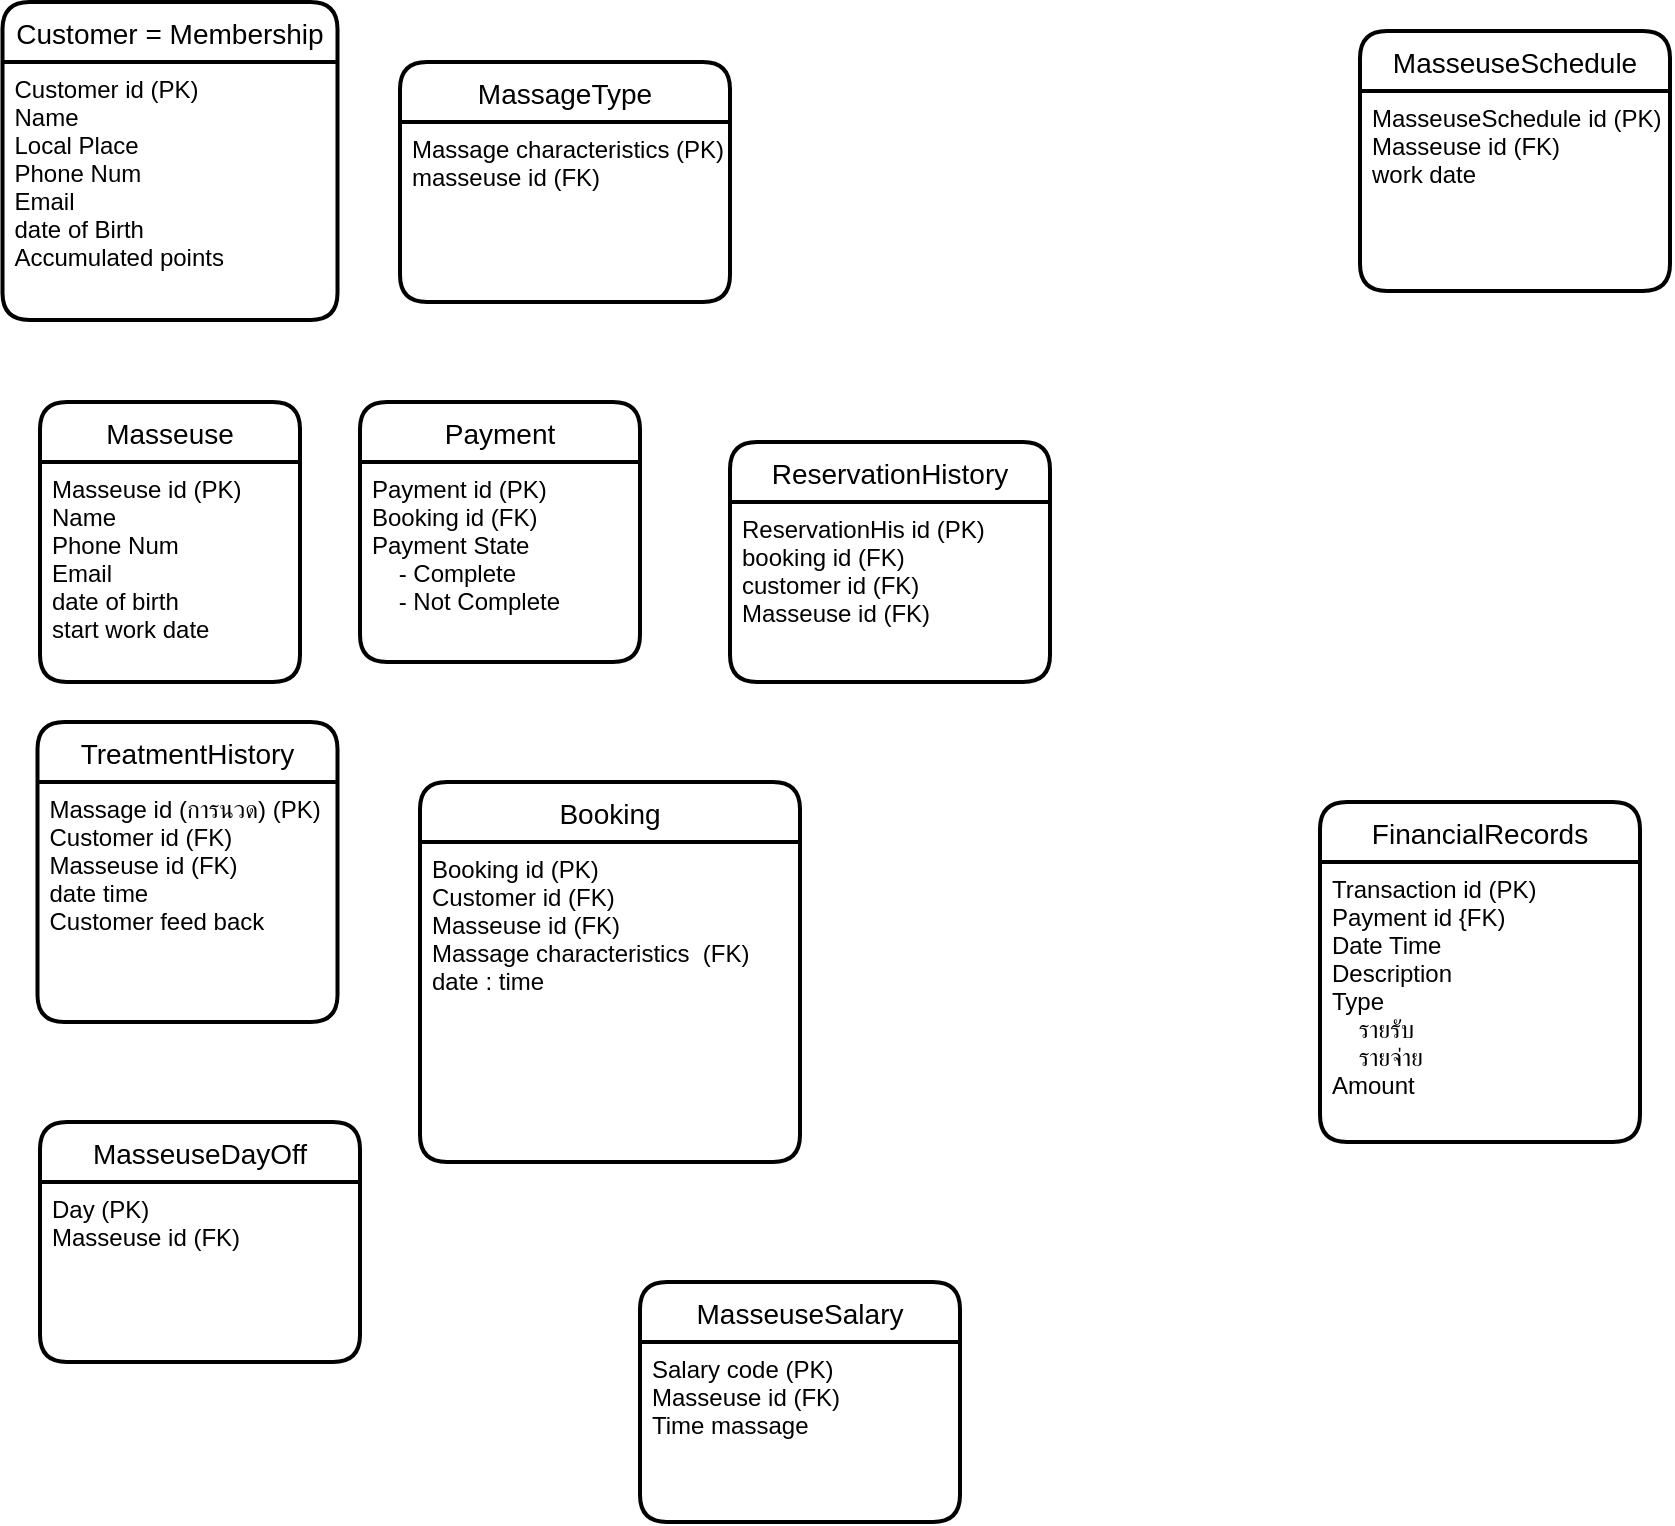 <mxfile>
    <diagram id="zVp6YTqX65r3d5XvhXNz" name="Page-1">
        <mxGraphModel dx="1392" dy="779" grid="1" gridSize="10" guides="1" tooltips="1" connect="1" arrows="1" fold="1" page="1" pageScale="1" pageWidth="850" pageHeight="1100" math="0" shadow="0">
            <root>
                <mxCell id="0"/>
                <mxCell id="1" parent="0"/>
                <mxCell id="5" value="Masseuse" style="swimlane;childLayout=stackLayout;horizontal=1;startSize=30;horizontalStack=0;rounded=1;fontSize=14;fontStyle=0;strokeWidth=2;resizeParent=0;resizeLast=1;shadow=0;dashed=0;align=center;" parent="1" vertex="1">
                    <mxGeometry x="20" y="250" width="130" height="140" as="geometry"/>
                </mxCell>
                <mxCell id="6" value="Masseuse id (PK)&#10;Name&#10;Phone Num&#10;Email&#10;date of birth&#10;start work date&#10;" style="align=left;strokeColor=none;fillColor=none;spacingLeft=4;fontSize=12;verticalAlign=top;resizable=0;rotatable=0;part=1;" parent="5" vertex="1">
                    <mxGeometry y="30" width="130" height="110" as="geometry"/>
                </mxCell>
                <mxCell id="7" value="TreatmentHistory" style="swimlane;childLayout=stackLayout;horizontal=1;startSize=30;horizontalStack=0;rounded=1;fontSize=14;fontStyle=0;strokeWidth=2;resizeParent=0;resizeLast=1;shadow=0;dashed=0;align=center;" parent="1" vertex="1">
                    <mxGeometry x="18.75" y="410" width="150" height="150" as="geometry"/>
                </mxCell>
                <mxCell id="8" value="Massage id (การนวด) (PK)&#10;Customer id (FK)&#10;Masseuse id (FK)&#10;date time&#10;Customer feed back" style="align=left;strokeColor=none;fillColor=none;spacingLeft=4;fontSize=12;verticalAlign=top;resizable=0;rotatable=0;part=1;" parent="7" vertex="1">
                    <mxGeometry y="30" width="150" height="120" as="geometry"/>
                </mxCell>
                <mxCell id="10" value="MasseuseSchedule" style="swimlane;childLayout=stackLayout;horizontal=1;startSize=30;horizontalStack=0;rounded=1;fontSize=14;fontStyle=0;strokeWidth=2;resizeParent=0;resizeLast=1;shadow=0;dashed=0;align=center;" parent="1" vertex="1">
                    <mxGeometry x="680" y="64.5" width="155" height="130" as="geometry"/>
                </mxCell>
                <mxCell id="11" value="MasseuseSchedule id (PK)&#10;Masseuse id (FK)&#10;work date&#10;" style="align=left;strokeColor=none;fillColor=none;spacingLeft=4;fontSize=12;verticalAlign=top;resizable=0;rotatable=0;part=1;" parent="10" vertex="1">
                    <mxGeometry y="30" width="155" height="100" as="geometry"/>
                </mxCell>
                <mxCell id="12" value="MassageType" style="swimlane;childLayout=stackLayout;horizontal=1;startSize=30;horizontalStack=0;rounded=1;fontSize=14;fontStyle=0;strokeWidth=2;resizeParent=0;resizeLast=1;shadow=0;dashed=0;align=center;" parent="1" vertex="1">
                    <mxGeometry x="200" y="80" width="165" height="120" as="geometry"/>
                </mxCell>
                <mxCell id="13" value="Massage characteristics (PK)&#10;masseuse id (FK)" style="align=left;strokeColor=none;fillColor=none;spacingLeft=4;fontSize=12;verticalAlign=top;resizable=0;rotatable=0;part=1;" parent="12" vertex="1">
                    <mxGeometry y="30" width="165" height="90" as="geometry"/>
                </mxCell>
                <mxCell id="18" value="Booking" style="swimlane;childLayout=stackLayout;horizontal=1;startSize=30;horizontalStack=0;rounded=1;fontSize=14;fontStyle=0;strokeWidth=2;resizeParent=0;resizeLast=1;shadow=0;dashed=0;align=center;" parent="1" vertex="1">
                    <mxGeometry x="210" y="440" width="190" height="190" as="geometry"/>
                </mxCell>
                <mxCell id="19" value="Booking id (PK)&#10;Customer id (FK)&#10;Masseuse id (FK)&#10;Massage characteristics  (FK)&#10;date : time&#10;" style="align=left;strokeColor=none;fillColor=none;spacingLeft=4;fontSize=12;verticalAlign=top;resizable=0;rotatable=0;part=1;" parent="18" vertex="1">
                    <mxGeometry y="30" width="190" height="160" as="geometry"/>
                </mxCell>
                <mxCell id="21" value="Payment" style="swimlane;childLayout=stackLayout;horizontal=1;startSize=30;horizontalStack=0;rounded=1;fontSize=14;fontStyle=0;strokeWidth=2;resizeParent=0;resizeLast=1;shadow=0;dashed=0;align=center;" parent="1" vertex="1">
                    <mxGeometry x="180" y="250" width="140" height="130" as="geometry"/>
                </mxCell>
                <mxCell id="22" value="Payment id (PK)&#10;Booking id (FK)&#10;Payment State&#10;    - Complete&#10;    - Not Complete&#10;" style="align=left;strokeColor=none;fillColor=none;spacingLeft=4;fontSize=12;verticalAlign=top;resizable=0;rotatable=0;part=1;" parent="21" vertex="1">
                    <mxGeometry y="30" width="140" height="100" as="geometry"/>
                </mxCell>
                <mxCell id="24" value="Customer = Membership" style="swimlane;childLayout=stackLayout;horizontal=1;startSize=30;horizontalStack=0;rounded=1;fontSize=14;fontStyle=0;strokeWidth=2;resizeParent=0;resizeLast=1;shadow=0;dashed=0;align=center;" parent="1" vertex="1">
                    <mxGeometry x="1.25" y="50" width="167.5" height="159" as="geometry"/>
                </mxCell>
                <mxCell id="25" value="Customer id (PK)&#10;Name&#10;Local Place&#10;Phone Num&#10;Email&#10;date of Birth&#10;Accumulated points" style="align=left;strokeColor=none;fillColor=none;spacingLeft=4;fontSize=12;verticalAlign=top;resizable=0;rotatable=0;part=1;" parent="24" vertex="1">
                    <mxGeometry y="30" width="167.5" height="129" as="geometry"/>
                </mxCell>
                <mxCell id="28" value="MasseuseDayOff" style="swimlane;childLayout=stackLayout;horizontal=1;startSize=30;horizontalStack=0;rounded=1;fontSize=14;fontStyle=0;strokeWidth=2;resizeParent=0;resizeLast=1;shadow=0;dashed=0;align=center;" parent="1" vertex="1">
                    <mxGeometry x="20" y="610" width="160" height="120" as="geometry"/>
                </mxCell>
                <mxCell id="29" value="Day (PK)&#10;Masseuse id (FK)" style="align=left;strokeColor=none;fillColor=none;spacingLeft=4;fontSize=12;verticalAlign=top;resizable=0;rotatable=0;part=1;" parent="28" vertex="1">
                    <mxGeometry y="30" width="160" height="90" as="geometry"/>
                </mxCell>
                <mxCell id="30" value="ReservationHistory" style="swimlane;childLayout=stackLayout;horizontal=1;startSize=30;horizontalStack=0;rounded=1;fontSize=14;fontStyle=0;strokeWidth=2;resizeParent=0;resizeLast=1;shadow=0;dashed=0;align=center;" parent="1" vertex="1">
                    <mxGeometry x="365" y="270" width="160" height="120" as="geometry"/>
                </mxCell>
                <mxCell id="31" value="ReservationHis id (PK)&#10;booking id (FK)&#10;customer id (FK)&#10;Masseuse id (FK)&#10;" style="align=left;strokeColor=none;fillColor=none;spacingLeft=4;fontSize=12;verticalAlign=top;resizable=0;rotatable=0;part=1;" parent="30" vertex="1">
                    <mxGeometry y="30" width="160" height="90" as="geometry"/>
                </mxCell>
                <mxCell id="32" value="MasseuseSalary" style="swimlane;childLayout=stackLayout;horizontal=1;startSize=30;horizontalStack=0;rounded=1;fontSize=14;fontStyle=0;strokeWidth=2;resizeParent=0;resizeLast=1;shadow=0;dashed=0;align=center;" parent="1" vertex="1">
                    <mxGeometry x="320" y="690" width="160" height="120" as="geometry"/>
                </mxCell>
                <mxCell id="33" value="Salary code (PK)&#10;Masseuse id (FK)&#10;Time massage" style="align=left;strokeColor=none;fillColor=none;spacingLeft=4;fontSize=12;verticalAlign=top;resizable=0;rotatable=0;part=1;" parent="32" vertex="1">
                    <mxGeometry y="30" width="160" height="90" as="geometry"/>
                </mxCell>
                <mxCell id="34" value="FinancialRecords" style="swimlane;childLayout=stackLayout;horizontal=1;startSize=30;horizontalStack=0;rounded=1;fontSize=14;fontStyle=0;strokeWidth=2;resizeParent=0;resizeLast=1;shadow=0;dashed=0;align=center;" parent="1" vertex="1">
                    <mxGeometry x="660" y="450" width="160" height="170" as="geometry">
                        <mxRectangle x="245" y="590" width="150" height="30" as="alternateBounds"/>
                    </mxGeometry>
                </mxCell>
                <mxCell id="35" value="Transaction id (PK)&#10;Payment id {FK)&#10;Date Time&#10;Description&#10;Type&#10;    รายรับ&#10;    รายจ่าย&#10;Amount" style="align=left;strokeColor=none;fillColor=none;spacingLeft=4;fontSize=12;verticalAlign=top;resizable=0;rotatable=0;part=1;" parent="34" vertex="1">
                    <mxGeometry y="30" width="160" height="140" as="geometry"/>
                </mxCell>
            </root>
        </mxGraphModel>
    </diagram>
    <diagram id="c8qljcAvep3y1zxHwkuu" name="Page-2">
        <mxGraphModel dx="1392" dy="779" grid="1" gridSize="10" guides="1" tooltips="1" connect="1" arrows="1" fold="1" page="1" pageScale="1" pageWidth="850" pageHeight="1100" math="0" shadow="0">
            <root>
                <mxCell id="0"/>
                <mxCell id="1" parent="0"/>
                <mxCell id="N2MgwrFL87JFC-uEy_Qq-1" value="Customer " style="shape=table;startSize=30;container=1;collapsible=1;childLayout=tableLayout;fixedRows=1;rowLines=0;fontStyle=1;align=center;resizeLast=1;" parent="1" vertex="1">
                    <mxGeometry x="100" y="610" width="180" height="150" as="geometry">
                        <mxRectangle x="50" y="350" width="180" height="30" as="alternateBounds"/>
                    </mxGeometry>
                </mxCell>
                <mxCell id="N2MgwrFL87JFC-uEy_Qq-2" value="" style="shape=tableRow;horizontal=0;startSize=0;swimlaneHead=0;swimlaneBody=0;fillColor=none;collapsible=0;dropTarget=0;points=[[0,0.5],[1,0.5]];portConstraint=eastwest;top=0;left=0;right=0;bottom=1;" parent="N2MgwrFL87JFC-uEy_Qq-1" vertex="1">
                    <mxGeometry y="30" width="180" height="30" as="geometry"/>
                </mxCell>
                <mxCell id="N2MgwrFL87JFC-uEy_Qq-3" value="PK" style="shape=partialRectangle;connectable=0;fillColor=none;top=0;left=0;bottom=0;right=0;fontStyle=1;overflow=hidden;" parent="N2MgwrFL87JFC-uEy_Qq-2" vertex="1">
                    <mxGeometry width="30" height="30" as="geometry">
                        <mxRectangle width="30" height="30" as="alternateBounds"/>
                    </mxGeometry>
                </mxCell>
                <mxCell id="N2MgwrFL87JFC-uEy_Qq-4" value="Customer id" style="shape=partialRectangle;connectable=0;fillColor=none;top=0;left=0;bottom=0;right=0;align=left;spacingLeft=6;fontStyle=5;overflow=hidden;" parent="N2MgwrFL87JFC-uEy_Qq-2" vertex="1">
                    <mxGeometry x="30" width="150" height="30" as="geometry">
                        <mxRectangle width="150" height="30" as="alternateBounds"/>
                    </mxGeometry>
                </mxCell>
                <mxCell id="N2MgwrFL87JFC-uEy_Qq-5" value="" style="shape=tableRow;horizontal=0;startSize=0;swimlaneHead=0;swimlaneBody=0;fillColor=none;collapsible=0;dropTarget=0;points=[[0,0.5],[1,0.5]];portConstraint=eastwest;top=0;left=0;right=0;bottom=0;" parent="N2MgwrFL87JFC-uEy_Qq-1" vertex="1">
                    <mxGeometry y="60" width="180" height="90" as="geometry"/>
                </mxCell>
                <mxCell id="N2MgwrFL87JFC-uEy_Qq-6" value="" style="shape=partialRectangle;connectable=0;fillColor=none;top=0;left=0;bottom=0;right=0;editable=1;overflow=hidden;" parent="N2MgwrFL87JFC-uEy_Qq-5" vertex="1">
                    <mxGeometry width="30" height="90" as="geometry">
                        <mxRectangle width="30" height="90" as="alternateBounds"/>
                    </mxGeometry>
                </mxCell>
                <mxCell id="N2MgwrFL87JFC-uEy_Qq-7" value="Name&#10;Local Place&#10;Phone Num&#10;Email&#10;date of Birth&#10;" style="shape=partialRectangle;connectable=0;fillColor=none;top=0;left=0;bottom=0;right=0;align=left;spacingLeft=6;overflow=hidden;" parent="N2MgwrFL87JFC-uEy_Qq-5" vertex="1">
                    <mxGeometry x="30" width="150" height="90" as="geometry">
                        <mxRectangle width="150" height="90" as="alternateBounds"/>
                    </mxGeometry>
                </mxCell>
                <mxCell id="N2MgwrFL87JFC-uEy_Qq-14" value="" style="shape=tableRow;horizontal=0;startSize=0;swimlaneHead=0;swimlaneBody=0;fillColor=none;collapsible=0;dropTarget=0;points=[[0,0.5],[1,0.5]];portConstraint=eastwest;top=0;left=0;right=0;bottom=0;" parent="1" vertex="1">
                    <mxGeometry x="45" y="200" width="180" height="30" as="geometry"/>
                </mxCell>
                <mxCell id="N2MgwrFL87JFC-uEy_Qq-15" value="" style="shape=partialRectangle;connectable=0;fillColor=none;top=0;left=0;bottom=0;right=0;editable=1;overflow=hidden;" parent="N2MgwrFL87JFC-uEy_Qq-14" vertex="1">
                    <mxGeometry width="30" height="30" as="geometry">
                        <mxRectangle width="30" height="30" as="alternateBounds"/>
                    </mxGeometry>
                </mxCell>
                <mxCell id="N2MgwrFL87JFC-uEy_Qq-23" value="Masseuse" style="shape=table;startSize=30;container=1;collapsible=1;childLayout=tableLayout;fixedRows=1;rowLines=0;fontStyle=1;align=center;resizeLast=1;" parent="1" vertex="1">
                    <mxGeometry x="100" y="280" width="180" height="180.0" as="geometry"/>
                </mxCell>
                <mxCell id="N2MgwrFL87JFC-uEy_Qq-24" value="" style="shape=tableRow;horizontal=0;startSize=0;swimlaneHead=0;swimlaneBody=0;fillColor=none;collapsible=0;dropTarget=0;points=[[0,0.5],[1,0.5]];portConstraint=eastwest;top=0;left=0;right=0;bottom=1;" parent="N2MgwrFL87JFC-uEy_Qq-23" vertex="1">
                    <mxGeometry y="30" width="180" height="50" as="geometry"/>
                </mxCell>
                <mxCell id="N2MgwrFL87JFC-uEy_Qq-25" value="PK" style="shape=partialRectangle;connectable=0;fillColor=none;top=0;left=0;bottom=0;right=0;fontStyle=1;overflow=hidden;" parent="N2MgwrFL87JFC-uEy_Qq-24" vertex="1">
                    <mxGeometry width="30" height="50" as="geometry">
                        <mxRectangle width="30" height="50" as="alternateBounds"/>
                    </mxGeometry>
                </mxCell>
                <mxCell id="N2MgwrFL87JFC-uEy_Qq-26" value="Masseuse id" style="shape=partialRectangle;connectable=0;fillColor=none;top=0;left=0;bottom=0;right=0;align=left;spacingLeft=6;fontStyle=5;overflow=hidden;" parent="N2MgwrFL87JFC-uEy_Qq-24" vertex="1">
                    <mxGeometry x="30" width="150" height="50" as="geometry">
                        <mxRectangle width="150" height="50" as="alternateBounds"/>
                    </mxGeometry>
                </mxCell>
                <mxCell id="N2MgwrFL87JFC-uEy_Qq-27" value="" style="shape=tableRow;horizontal=0;startSize=0;swimlaneHead=0;swimlaneBody=0;fillColor=none;collapsible=0;dropTarget=0;points=[[0,0.5],[1,0.5]];portConstraint=eastwest;top=0;left=0;right=0;bottom=0;" parent="N2MgwrFL87JFC-uEy_Qq-23" vertex="1">
                    <mxGeometry y="80" width="180" height="100" as="geometry"/>
                </mxCell>
                <mxCell id="N2MgwrFL87JFC-uEy_Qq-28" value="" style="shape=partialRectangle;connectable=0;fillColor=none;top=0;left=0;bottom=0;right=0;editable=1;overflow=hidden;" parent="N2MgwrFL87JFC-uEy_Qq-27" vertex="1">
                    <mxGeometry width="30" height="100" as="geometry">
                        <mxRectangle width="30" height="100" as="alternateBounds"/>
                    </mxGeometry>
                </mxCell>
                <mxCell id="N2MgwrFL87JFC-uEy_Qq-29" value="Name&#10;Phone Num&#10;Email&#10;date of birth&#10;Masseuse photoes" style="shape=partialRectangle;connectable=0;fillColor=none;top=0;left=0;bottom=0;right=0;align=left;spacingLeft=6;overflow=hidden;" parent="N2MgwrFL87JFC-uEy_Qq-27" vertex="1">
                    <mxGeometry x="30" width="150" height="100" as="geometry">
                        <mxRectangle width="150" height="100" as="alternateBounds"/>
                    </mxGeometry>
                </mxCell>
                <mxCell id="YAWxTB4PAsP-azJHEswR-2" value="Payment" style="shape=table;startSize=30;container=1;collapsible=1;childLayout=tableLayout;fixedRows=1;rowLines=0;fontStyle=1;align=center;resizeLast=1;" parent="1" vertex="1">
                    <mxGeometry x="1060" y="360" width="180" height="140" as="geometry"/>
                </mxCell>
                <mxCell id="YAWxTB4PAsP-azJHEswR-3" value="" style="shape=tableRow;horizontal=0;startSize=0;swimlaneHead=0;swimlaneBody=0;fillColor=none;collapsible=0;dropTarget=0;points=[[0,0.5],[1,0.5]];portConstraint=eastwest;top=0;left=0;right=0;bottom=1;" parent="YAWxTB4PAsP-azJHEswR-2" vertex="1">
                    <mxGeometry y="30" width="180" height="30" as="geometry"/>
                </mxCell>
                <mxCell id="YAWxTB4PAsP-azJHEswR-4" value="PK" style="shape=partialRectangle;connectable=0;fillColor=none;top=0;left=0;bottom=0;right=0;fontStyle=1;overflow=hidden;" parent="YAWxTB4PAsP-azJHEswR-3" vertex="1">
                    <mxGeometry width="30" height="30" as="geometry">
                        <mxRectangle width="30" height="30" as="alternateBounds"/>
                    </mxGeometry>
                </mxCell>
                <mxCell id="YAWxTB4PAsP-azJHEswR-5" value="Payment id " style="shape=partialRectangle;connectable=0;fillColor=none;top=0;left=0;bottom=0;right=0;align=left;spacingLeft=6;fontStyle=5;overflow=hidden;" parent="YAWxTB4PAsP-azJHEswR-3" vertex="1">
                    <mxGeometry x="30" width="150" height="30" as="geometry">
                        <mxRectangle width="150" height="30" as="alternateBounds"/>
                    </mxGeometry>
                </mxCell>
                <mxCell id="YAWxTB4PAsP-azJHEswR-6" value="" style="shape=tableRow;horizontal=0;startSize=0;swimlaneHead=0;swimlaneBody=0;fillColor=none;collapsible=0;dropTarget=0;points=[[0,0.5],[1,0.5]];portConstraint=eastwest;top=0;left=0;right=0;bottom=0;" parent="YAWxTB4PAsP-azJHEswR-2" vertex="1">
                    <mxGeometry y="60" width="180" height="30" as="geometry"/>
                </mxCell>
                <mxCell id="YAWxTB4PAsP-azJHEswR-7" value="FK" style="shape=partialRectangle;connectable=0;fillColor=none;top=0;left=0;bottom=0;right=0;editable=1;overflow=hidden;" parent="YAWxTB4PAsP-azJHEswR-6" vertex="1">
                    <mxGeometry width="30" height="30" as="geometry">
                        <mxRectangle width="30" height="30" as="alternateBounds"/>
                    </mxGeometry>
                </mxCell>
                <mxCell id="YAWxTB4PAsP-azJHEswR-8" value="Booking id" style="shape=partialRectangle;connectable=0;fillColor=none;top=0;left=0;bottom=0;right=0;align=left;spacingLeft=6;overflow=hidden;" parent="YAWxTB4PAsP-azJHEswR-6" vertex="1">
                    <mxGeometry x="30" width="150" height="30" as="geometry">
                        <mxRectangle width="150" height="30" as="alternateBounds"/>
                    </mxGeometry>
                </mxCell>
                <mxCell id="YAWxTB4PAsP-azJHEswR-9" value="" style="shape=tableRow;horizontal=0;startSize=0;swimlaneHead=0;swimlaneBody=0;fillColor=none;collapsible=0;dropTarget=0;points=[[0,0.5],[1,0.5]];portConstraint=eastwest;top=0;left=0;right=0;bottom=0;" parent="YAWxTB4PAsP-azJHEswR-2" vertex="1">
                    <mxGeometry y="90" width="180" height="50" as="geometry"/>
                </mxCell>
                <mxCell id="YAWxTB4PAsP-azJHEswR-10" value="" style="shape=partialRectangle;connectable=0;fillColor=none;top=0;left=0;bottom=0;right=0;editable=1;overflow=hidden;" parent="YAWxTB4PAsP-azJHEswR-9" vertex="1">
                    <mxGeometry width="30" height="50" as="geometry">
                        <mxRectangle width="30" height="50" as="alternateBounds"/>
                    </mxGeometry>
                </mxCell>
                <mxCell id="YAWxTB4PAsP-azJHEswR-11" value="Amount&#10;PaymentStatus&#10;Date Time" style="shape=partialRectangle;connectable=0;fillColor=none;top=0;left=0;bottom=0;right=0;align=left;spacingLeft=6;overflow=hidden;" parent="YAWxTB4PAsP-azJHEswR-9" vertex="1">
                    <mxGeometry x="30" width="150" height="50" as="geometry">
                        <mxRectangle width="150" height="50" as="alternateBounds"/>
                    </mxGeometry>
                </mxCell>
                <mxCell id="t6VpVdxW4H4uP-3OPqrI-1" value="Booking" style="shape=table;startSize=30;container=1;collapsible=1;childLayout=tableLayout;fixedRows=1;rowLines=0;fontStyle=1;align=center;resizeLast=1;" parent="1" vertex="1">
                    <mxGeometry x="790" y="295" width="180" height="150" as="geometry"/>
                </mxCell>
                <mxCell id="t6VpVdxW4H4uP-3OPqrI-2" value="" style="shape=tableRow;horizontal=0;startSize=0;swimlaneHead=0;swimlaneBody=0;fillColor=none;collapsible=0;dropTarget=0;points=[[0,0.5],[1,0.5]];portConstraint=eastwest;top=0;left=0;right=0;bottom=1;" parent="t6VpVdxW4H4uP-3OPqrI-1" vertex="1">
                    <mxGeometry y="30" width="180" height="30" as="geometry"/>
                </mxCell>
                <mxCell id="t6VpVdxW4H4uP-3OPqrI-3" value="PK" style="shape=partialRectangle;connectable=0;fillColor=none;top=0;left=0;bottom=0;right=0;fontStyle=1;overflow=hidden;" parent="t6VpVdxW4H4uP-3OPqrI-2" vertex="1">
                    <mxGeometry width="30" height="30" as="geometry">
                        <mxRectangle width="30" height="30" as="alternateBounds"/>
                    </mxGeometry>
                </mxCell>
                <mxCell id="t6VpVdxW4H4uP-3OPqrI-4" value="Booking id" style="shape=partialRectangle;connectable=0;fillColor=none;top=0;left=0;bottom=0;right=0;align=left;spacingLeft=6;fontStyle=5;overflow=hidden;" parent="t6VpVdxW4H4uP-3OPqrI-2" vertex="1">
                    <mxGeometry x="30" width="150" height="30" as="geometry">
                        <mxRectangle width="150" height="30" as="alternateBounds"/>
                    </mxGeometry>
                </mxCell>
                <mxCell id="t6VpVdxW4H4uP-3OPqrI-5" value="" style="shape=tableRow;horizontal=0;startSize=0;swimlaneHead=0;swimlaneBody=0;fillColor=none;collapsible=0;dropTarget=0;points=[[0,0.5],[1,0.5]];portConstraint=eastwest;top=0;left=0;right=0;bottom=0;" parent="t6VpVdxW4H4uP-3OPqrI-1" vertex="1">
                    <mxGeometry y="60" width="180" height="30" as="geometry"/>
                </mxCell>
                <mxCell id="t6VpVdxW4H4uP-3OPqrI-6" value="FK" style="shape=partialRectangle;connectable=0;fillColor=none;top=0;left=0;bottom=0;right=0;editable=1;overflow=hidden;" parent="t6VpVdxW4H4uP-3OPqrI-5" vertex="1">
                    <mxGeometry width="30" height="30" as="geometry">
                        <mxRectangle width="30" height="30" as="alternateBounds"/>
                    </mxGeometry>
                </mxCell>
                <mxCell id="t6VpVdxW4H4uP-3OPqrI-7" value="Customer id" style="shape=partialRectangle;connectable=0;fillColor=none;top=0;left=0;bottom=0;right=0;align=left;spacingLeft=6;overflow=hidden;" parent="t6VpVdxW4H4uP-3OPqrI-5" vertex="1">
                    <mxGeometry x="30" width="150" height="30" as="geometry">
                        <mxRectangle width="150" height="30" as="alternateBounds"/>
                    </mxGeometry>
                </mxCell>
                <mxCell id="t6VpVdxW4H4uP-3OPqrI-11" value="" style="shape=tableRow;horizontal=0;startSize=0;swimlaneHead=0;swimlaneBody=0;fillColor=none;collapsible=0;dropTarget=0;points=[[0,0.5],[1,0.5]];portConstraint=eastwest;top=0;left=0;right=0;bottom=0;" parent="t6VpVdxW4H4uP-3OPqrI-1" vertex="1">
                    <mxGeometry y="90" width="180" height="30" as="geometry"/>
                </mxCell>
                <mxCell id="t6VpVdxW4H4uP-3OPqrI-12" value="FK" style="shape=partialRectangle;connectable=0;fillColor=none;top=0;left=0;bottom=0;right=0;editable=1;overflow=hidden;" parent="t6VpVdxW4H4uP-3OPqrI-11" vertex="1">
                    <mxGeometry width="30" height="30" as="geometry">
                        <mxRectangle width="30" height="30" as="alternateBounds"/>
                    </mxGeometry>
                </mxCell>
                <mxCell id="t6VpVdxW4H4uP-3OPqrI-13" value="TypeOfMassageID" style="shape=partialRectangle;connectable=0;fillColor=none;top=0;left=0;bottom=0;right=0;align=left;spacingLeft=6;overflow=hidden;" parent="t6VpVdxW4H4uP-3OPqrI-11" vertex="1">
                    <mxGeometry x="30" width="150" height="30" as="geometry">
                        <mxRectangle width="150" height="30" as="alternateBounds"/>
                    </mxGeometry>
                </mxCell>
                <mxCell id="t6VpVdxW4H4uP-3OPqrI-8" value="" style="shape=tableRow;horizontal=0;startSize=0;swimlaneHead=0;swimlaneBody=0;fillColor=none;collapsible=0;dropTarget=0;points=[[0,0.5],[1,0.5]];portConstraint=eastwest;top=0;left=0;right=0;bottom=0;" parent="t6VpVdxW4H4uP-3OPqrI-1" vertex="1">
                    <mxGeometry y="120" width="180" height="30" as="geometry"/>
                </mxCell>
                <mxCell id="t6VpVdxW4H4uP-3OPqrI-9" value="" style="shape=partialRectangle;connectable=0;fillColor=none;top=0;left=0;bottom=0;right=0;editable=1;overflow=hidden;" parent="t6VpVdxW4H4uP-3OPqrI-8" vertex="1">
                    <mxGeometry width="30" height="30" as="geometry">
                        <mxRectangle width="30" height="30" as="alternateBounds"/>
                    </mxGeometry>
                </mxCell>
                <mxCell id="t6VpVdxW4H4uP-3OPqrI-10" value="date time" style="shape=partialRectangle;connectable=0;fillColor=none;top=0;left=0;bottom=0;right=0;align=left;spacingLeft=6;overflow=hidden;" parent="t6VpVdxW4H4uP-3OPqrI-8" vertex="1">
                    <mxGeometry x="30" width="150" height="30" as="geometry">
                        <mxRectangle width="150" height="30" as="alternateBounds"/>
                    </mxGeometry>
                </mxCell>
                <mxCell id="vZfauOK5TtNB3v0VV7mP-2" value="" style="shape=tableRow;horizontal=0;startSize=0;swimlaneHead=0;swimlaneBody=0;fillColor=none;collapsible=0;dropTarget=0;points=[[0,0.5],[1,0.5]];portConstraint=eastwest;top=0;left=0;right=0;bottom=0;" parent="1" vertex="1">
                    <mxGeometry x="335" y="370" width="180" height="30" as="geometry"/>
                </mxCell>
                <mxCell id="lqsFTtjKc3ZjJ7ynjAoT-1" value="TreatmentHistory" style="shape=table;startSize=30;container=1;collapsible=1;childLayout=tableLayout;fixedRows=1;rowLines=0;fontStyle=1;align=center;resizeLast=1;" parent="1" vertex="1">
                    <mxGeometry x="1460" y="600" width="180" height="150" as="geometry"/>
                </mxCell>
                <mxCell id="lqsFTtjKc3ZjJ7ynjAoT-2" value="" style="shape=tableRow;horizontal=0;startSize=0;swimlaneHead=0;swimlaneBody=0;fillColor=none;collapsible=0;dropTarget=0;points=[[0,0.5],[1,0.5]];portConstraint=eastwest;top=0;left=0;right=0;bottom=1;" parent="lqsFTtjKc3ZjJ7ynjAoT-1" vertex="1">
                    <mxGeometry y="30" width="180" height="30" as="geometry"/>
                </mxCell>
                <mxCell id="lqsFTtjKc3ZjJ7ynjAoT-3" value="PK" style="shape=partialRectangle;connectable=0;fillColor=none;top=0;left=0;bottom=0;right=0;fontStyle=1;overflow=hidden;" parent="lqsFTtjKc3ZjJ7ynjAoT-2" vertex="1">
                    <mxGeometry width="30" height="30" as="geometry">
                        <mxRectangle width="30" height="30" as="alternateBounds"/>
                    </mxGeometry>
                </mxCell>
                <mxCell id="lqsFTtjKc3ZjJ7ynjAoT-4" value="TreatmentHistory id" style="shape=partialRectangle;connectable=0;fillColor=none;top=0;left=0;bottom=0;right=0;align=left;spacingLeft=6;fontStyle=5;overflow=hidden;" parent="lqsFTtjKc3ZjJ7ynjAoT-2" vertex="1">
                    <mxGeometry x="30" width="150" height="30" as="geometry">
                        <mxRectangle width="150" height="30" as="alternateBounds"/>
                    </mxGeometry>
                </mxCell>
                <mxCell id="lqsFTtjKc3ZjJ7ynjAoT-5" value="" style="shape=tableRow;horizontal=0;startSize=0;swimlaneHead=0;swimlaneBody=0;fillColor=none;collapsible=0;dropTarget=0;points=[[0,0.5],[1,0.5]];portConstraint=eastwest;top=0;left=0;right=0;bottom=0;" parent="lqsFTtjKc3ZjJ7ynjAoT-1" vertex="1">
                    <mxGeometry y="60" width="180" height="30" as="geometry"/>
                </mxCell>
                <mxCell id="lqsFTtjKc3ZjJ7ynjAoT-6" value="FK" style="shape=partialRectangle;connectable=0;fillColor=none;top=0;left=0;bottom=0;right=0;editable=1;overflow=hidden;" parent="lqsFTtjKc3ZjJ7ynjAoT-5" vertex="1">
                    <mxGeometry width="30" height="30" as="geometry">
                        <mxRectangle width="30" height="30" as="alternateBounds"/>
                    </mxGeometry>
                </mxCell>
                <mxCell id="lqsFTtjKc3ZjJ7ynjAoT-7" value="payment id " style="shape=partialRectangle;connectable=0;fillColor=none;top=0;left=0;bottom=0;right=0;align=left;spacingLeft=6;overflow=hidden;" parent="lqsFTtjKc3ZjJ7ynjAoT-5" vertex="1">
                    <mxGeometry x="30" width="150" height="30" as="geometry">
                        <mxRectangle width="150" height="30" as="alternateBounds"/>
                    </mxGeometry>
                </mxCell>
                <mxCell id="lqsFTtjKc3ZjJ7ynjAoT-8" value="" style="shape=tableRow;horizontal=0;startSize=0;swimlaneHead=0;swimlaneBody=0;fillColor=none;collapsible=0;dropTarget=0;points=[[0,0.5],[1,0.5]];portConstraint=eastwest;top=0;left=0;right=0;bottom=0;" parent="lqsFTtjKc3ZjJ7ynjAoT-1" vertex="1">
                    <mxGeometry y="90" width="180" height="30" as="geometry"/>
                </mxCell>
                <mxCell id="lqsFTtjKc3ZjJ7ynjAoT-9" value="FK" style="shape=partialRectangle;connectable=0;fillColor=none;top=0;left=0;bottom=0;right=0;editable=1;overflow=hidden;" parent="lqsFTtjKc3ZjJ7ynjAoT-8" vertex="1">
                    <mxGeometry width="30" height="30" as="geometry">
                        <mxRectangle width="30" height="30" as="alternateBounds"/>
                    </mxGeometry>
                </mxCell>
                <mxCell id="lqsFTtjKc3ZjJ7ynjAoT-10" value="customer id &#10;Masseuse id " style="shape=partialRectangle;connectable=0;fillColor=none;top=0;left=0;bottom=0;right=0;align=left;spacingLeft=6;overflow=hidden;" parent="lqsFTtjKc3ZjJ7ynjAoT-8" vertex="1">
                    <mxGeometry x="30" width="150" height="30" as="geometry">
                        <mxRectangle width="150" height="30" as="alternateBounds"/>
                    </mxGeometry>
                </mxCell>
                <mxCell id="lqsFTtjKc3ZjJ7ynjAoT-11" value="" style="shape=tableRow;horizontal=0;startSize=0;swimlaneHead=0;swimlaneBody=0;fillColor=none;collapsible=0;dropTarget=0;points=[[0,0.5],[1,0.5]];portConstraint=eastwest;top=0;left=0;right=0;bottom=0;" parent="lqsFTtjKc3ZjJ7ynjAoT-1" vertex="1">
                    <mxGeometry y="120" width="180" height="30" as="geometry"/>
                </mxCell>
                <mxCell id="lqsFTtjKc3ZjJ7ynjAoT-12" value="" style="shape=partialRectangle;connectable=0;fillColor=none;top=0;left=0;bottom=0;right=0;editable=1;overflow=hidden;" parent="lqsFTtjKc3ZjJ7ynjAoT-11" vertex="1">
                    <mxGeometry width="30" height="30" as="geometry">
                        <mxRectangle width="30" height="30" as="alternateBounds"/>
                    </mxGeometry>
                </mxCell>
                <mxCell id="lqsFTtjKc3ZjJ7ynjAoT-13" value="Date Time" style="shape=partialRectangle;connectable=0;fillColor=none;top=0;left=0;bottom=0;right=0;align=left;spacingLeft=6;overflow=hidden;" parent="lqsFTtjKc3ZjJ7ynjAoT-11" vertex="1">
                    <mxGeometry x="30" width="150" height="30" as="geometry">
                        <mxRectangle width="150" height="30" as="alternateBounds"/>
                    </mxGeometry>
                </mxCell>
                <mxCell id="WB8bXtcftC-FR4I3ehoe-1" value="Salary " style="shape=table;startSize=30;container=1;collapsible=1;childLayout=tableLayout;fixedRows=1;rowLines=0;fontStyle=1;align=center;resizeLast=1;" parent="1" vertex="1">
                    <mxGeometry x="425" y="30" width="180" height="90" as="geometry"/>
                </mxCell>
                <mxCell id="WB8bXtcftC-FR4I3ehoe-2" value="" style="shape=tableRow;horizontal=0;startSize=0;swimlaneHead=0;swimlaneBody=0;fillColor=none;collapsible=0;dropTarget=0;points=[[0,0.5],[1,0.5]];portConstraint=eastwest;top=0;left=0;right=0;bottom=1;" parent="WB8bXtcftC-FR4I3ehoe-1" vertex="1">
                    <mxGeometry y="30" width="180" height="30" as="geometry"/>
                </mxCell>
                <mxCell id="WB8bXtcftC-FR4I3ehoe-3" value="PK" style="shape=partialRectangle;connectable=0;fillColor=none;top=0;left=0;bottom=0;right=0;fontStyle=1;overflow=hidden;" parent="WB8bXtcftC-FR4I3ehoe-2" vertex="1">
                    <mxGeometry width="30" height="30" as="geometry">
                        <mxRectangle width="30" height="30" as="alternateBounds"/>
                    </mxGeometry>
                </mxCell>
                <mxCell id="WB8bXtcftC-FR4I3ehoe-4" value="Salary code" style="shape=partialRectangle;connectable=0;fillColor=none;top=0;left=0;bottom=0;right=0;align=left;spacingLeft=6;fontStyle=5;overflow=hidden;" parent="WB8bXtcftC-FR4I3ehoe-2" vertex="1">
                    <mxGeometry x="30" width="150" height="30" as="geometry">
                        <mxRectangle width="150" height="30" as="alternateBounds"/>
                    </mxGeometry>
                </mxCell>
                <mxCell id="WB8bXtcftC-FR4I3ehoe-5" value="" style="shape=tableRow;horizontal=0;startSize=0;swimlaneHead=0;swimlaneBody=0;fillColor=none;collapsible=0;dropTarget=0;points=[[0,0.5],[1,0.5]];portConstraint=eastwest;top=0;left=0;right=0;bottom=0;" parent="WB8bXtcftC-FR4I3ehoe-1" vertex="1">
                    <mxGeometry y="60" width="180" height="30" as="geometry"/>
                </mxCell>
                <mxCell id="WB8bXtcftC-FR4I3ehoe-6" value="" style="shape=partialRectangle;connectable=0;fillColor=none;top=0;left=0;bottom=0;right=0;editable=1;overflow=hidden;" parent="WB8bXtcftC-FR4I3ehoe-5" vertex="1">
                    <mxGeometry width="30" height="30" as="geometry">
                        <mxRectangle width="30" height="30" as="alternateBounds"/>
                    </mxGeometry>
                </mxCell>
                <mxCell id="WB8bXtcftC-FR4I3ehoe-7" value="Money" style="shape=partialRectangle;connectable=0;fillColor=none;top=0;left=0;bottom=0;right=0;align=left;spacingLeft=6;overflow=hidden;" parent="WB8bXtcftC-FR4I3ehoe-5" vertex="1">
                    <mxGeometry x="30" width="150" height="30" as="geometry">
                        <mxRectangle width="150" height="30" as="alternateBounds"/>
                    </mxGeometry>
                </mxCell>
                <mxCell id="nOIME_em673y61CXh1fm-14" value="" style="edgeStyle=entityRelationEdgeStyle;fontSize=12;html=1;endArrow=ERoneToMany;exitX=1;exitY=0.5;exitDx=0;exitDy=0;entryX=0;entryY=0.5;entryDx=0;entryDy=0;" parent="1" source="N2MgwrFL87JFC-uEy_Qq-2" target="t6VpVdxW4H4uP-3OPqrI-5" edge="1">
                    <mxGeometry width="100" height="100" relative="1" as="geometry">
                        <mxPoint x="210" y="310" as="sourcePoint"/>
                        <mxPoint x="310" y="210" as="targetPoint"/>
                    </mxGeometry>
                </mxCell>
                <mxCell id="nOIME_em673y61CXh1fm-17" value="" style="edgeStyle=entityRelationEdgeStyle;fontSize=12;html=1;endArrow=ERmandOne;startArrow=ERmandOne;exitX=1;exitY=0.5;exitDx=0;exitDy=0;entryX=0;entryY=0.5;entryDx=0;entryDy=0;" parent="1" source="t6VpVdxW4H4uP-3OPqrI-2" target="YAWxTB4PAsP-azJHEswR-6" edge="1">
                    <mxGeometry width="100" height="100" relative="1" as="geometry">
                        <mxPoint x="550" y="530" as="sourcePoint"/>
                        <mxPoint x="650" y="430" as="targetPoint"/>
                    </mxGeometry>
                </mxCell>
                <mxCell id="nOIME_em673y61CXh1fm-19" value="" style="edgeStyle=entityRelationEdgeStyle;fontSize=12;html=1;endArrow=ERmandOne;startArrow=ERmandOne;exitX=1.015;exitY=0.123;exitDx=0;exitDy=0;entryX=0;entryY=0.5;entryDx=0;entryDy=0;exitPerimeter=0;" parent="1" source="N2MgwrFL87JFC-uEy_Qq-24" target="0vHtfCOool0QC2vPihse-5" edge="1">
                    <mxGeometry width="100" height="100" relative="1" as="geometry">
                        <mxPoint x="420" y="500" as="sourcePoint"/>
                        <mxPoint x="880" y="105" as="targetPoint"/>
                    </mxGeometry>
                </mxCell>
                <mxCell id="nOIME_em673y61CXh1fm-20" value="" style="edgeStyle=entityRelationEdgeStyle;fontSize=12;html=1;endArrow=ERoneToMany;exitX=1;exitY=0.5;exitDx=0;exitDy=0;entryX=0;entryY=0.5;entryDx=0;entryDy=0;" parent="1" source="WB8bXtcftC-FR4I3ehoe-2" target="0vHtfCOool0QC2vPihse-8" edge="1">
                    <mxGeometry width="100" height="100" relative="1" as="geometry">
                        <mxPoint x="730" y="280" as="sourcePoint"/>
                        <mxPoint x="880" y="135" as="targetPoint"/>
                    </mxGeometry>
                </mxCell>
                <mxCell id="nOIME_em673y61CXh1fm-23" value="" style="edgeStyle=entityRelationEdgeStyle;fontSize=12;html=1;endArrow=ERmany;startArrow=ERmany;entryX=0;entryY=0.5;entryDx=0;entryDy=0;exitX=1;exitY=0.5;exitDx=0;exitDy=0;" parent="1" source="N2MgwrFL87JFC-uEy_Qq-24" target="nOIME_em673y61CXh1fm-5" edge="1">
                    <mxGeometry width="100" height="100" relative="1" as="geometry">
                        <mxPoint x="200" y="150" as="sourcePoint"/>
                        <mxPoint x="260" y="570" as="targetPoint"/>
                    </mxGeometry>
                </mxCell>
                <mxCell id="nOIME_em673y61CXh1fm-24" value="" style="edgeStyle=entityRelationEdgeStyle;fontSize=12;html=1;endArrow=ERmany;startArrow=ERmany;exitX=1;exitY=0.5;exitDx=0;exitDy=0;entryX=0;entryY=0.5;entryDx=0;entryDy=0;" parent="1" source="N2MgwrFL87JFC-uEy_Qq-24" target="KNGTQm42ypg59Pc3lYr1-5" edge="1">
                    <mxGeometry width="100" height="100" relative="1" as="geometry">
                        <mxPoint x="210" y="190" as="sourcePoint"/>
                        <mxPoint x="440" y="320" as="targetPoint"/>
                    </mxGeometry>
                </mxCell>
                <mxCell id="nOIME_em673y61CXh1fm-25" value="" style="edgeStyle=entityRelationEdgeStyle;fontSize=12;html=1;endArrow=ERmany;startArrow=ERmany;entryX=0;entryY=0.5;entryDx=0;entryDy=0;exitX=1;exitY=0.5;exitDx=0;exitDy=0;" parent="1" source="KNGTQm42ypg59Pc3lYr1-2" target="t6VpVdxW4H4uP-3OPqrI-11" edge="1">
                    <mxGeometry width="100" height="100" relative="1" as="geometry">
                        <mxPoint x="620.0" y="290" as="sourcePoint"/>
                        <mxPoint x="570" y="560" as="targetPoint"/>
                    </mxGeometry>
                </mxCell>
                <mxCell id="nOIME_em673y61CXh1fm-27" value="" style="edgeStyle=entityRelationEdgeStyle;fontSize=12;html=1;endArrow=ERmandOne;startArrow=ERmandOne;exitX=1.004;exitY=0.857;exitDx=0;exitDy=0;exitPerimeter=0;entryX=0;entryY=0.5;entryDx=0;entryDy=0;" parent="1" source="YAWxTB4PAsP-azJHEswR-3" target="lqsFTtjKc3ZjJ7ynjAoT-5" edge="1">
                    <mxGeometry width="100" height="100" relative="1" as="geometry">
                        <mxPoint x="440" y="660" as="sourcePoint"/>
                        <mxPoint x="540" y="560" as="targetPoint"/>
                    </mxGeometry>
                </mxCell>
                <mxCell id="rSguNVBU_K4fU-EXurEh-2" value="" style="edgeStyle=entityRelationEdgeStyle;fontSize=12;html=1;endArrow=ERoneToMany;exitX=1.008;exitY=0.898;exitDx=0;exitDy=0;exitPerimeter=0;entryX=0;entryY=0.5;entryDx=0;entryDy=0;" parent="1" source="N2MgwrFL87JFC-uEy_Qq-2" target="lqsFTtjKc3ZjJ7ynjAoT-8" edge="1">
                    <mxGeometry width="100" height="100" relative="1" as="geometry">
                        <mxPoint x="700" y="880" as="sourcePoint"/>
                        <mxPoint x="800" y="780" as="targetPoint"/>
                    </mxGeometry>
                </mxCell>
                <mxCell id="KNGTQm42ypg59Pc3lYr1-1" value="MassageType" style="shape=table;startSize=30;container=1;collapsible=1;childLayout=tableLayout;fixedRows=1;rowLines=0;fontStyle=1;align=center;resizeLast=1;" parent="1" vertex="1">
                    <mxGeometry x="450" y="260" width="180" height="120" as="geometry"/>
                </mxCell>
                <mxCell id="KNGTQm42ypg59Pc3lYr1-2" value="" style="shape=tableRow;horizontal=0;startSize=0;swimlaneHead=0;swimlaneBody=0;fillColor=none;collapsible=0;dropTarget=0;points=[[0,0.5],[1,0.5]];portConstraint=eastwest;top=0;left=0;right=0;bottom=1;" parent="KNGTQm42ypg59Pc3lYr1-1" vertex="1">
                    <mxGeometry y="30" width="180" height="30" as="geometry"/>
                </mxCell>
                <mxCell id="KNGTQm42ypg59Pc3lYr1-3" value="PK" style="shape=partialRectangle;connectable=0;fillColor=none;top=0;left=0;bottom=0;right=0;fontStyle=1;overflow=hidden;" parent="KNGTQm42ypg59Pc3lYr1-2" vertex="1">
                    <mxGeometry width="30" height="30" as="geometry">
                        <mxRectangle width="30" height="30" as="alternateBounds"/>
                    </mxGeometry>
                </mxCell>
                <mxCell id="KNGTQm42ypg59Pc3lYr1-4" value="TypeOfMassageID" style="shape=partialRectangle;connectable=0;fillColor=none;top=0;left=0;bottom=0;right=0;align=left;spacingLeft=6;fontStyle=5;overflow=hidden;" parent="KNGTQm42ypg59Pc3lYr1-2" vertex="1">
                    <mxGeometry x="30" width="150" height="30" as="geometry">
                        <mxRectangle width="150" height="30" as="alternateBounds"/>
                    </mxGeometry>
                </mxCell>
                <mxCell id="KNGTQm42ypg59Pc3lYr1-5" value="" style="shape=tableRow;horizontal=0;startSize=0;swimlaneHead=0;swimlaneBody=0;fillColor=none;collapsible=0;dropTarget=0;points=[[0,0.5],[1,0.5]];portConstraint=eastwest;top=0;left=0;right=0;bottom=0;" parent="KNGTQm42ypg59Pc3lYr1-1" vertex="1">
                    <mxGeometry y="60" width="180" height="30" as="geometry"/>
                </mxCell>
                <mxCell id="KNGTQm42ypg59Pc3lYr1-6" value="FK" style="shape=partialRectangle;connectable=0;fillColor=none;top=0;left=0;bottom=0;right=0;editable=1;overflow=hidden;" parent="KNGTQm42ypg59Pc3lYr1-5" vertex="1">
                    <mxGeometry width="30" height="30" as="geometry">
                        <mxRectangle width="30" height="30" as="alternateBounds"/>
                    </mxGeometry>
                </mxCell>
                <mxCell id="KNGTQm42ypg59Pc3lYr1-7" value="MaseurID" style="shape=partialRectangle;connectable=0;fillColor=none;top=0;left=0;bottom=0;right=0;align=left;spacingLeft=6;overflow=hidden;" parent="KNGTQm42ypg59Pc3lYr1-5" vertex="1">
                    <mxGeometry x="30" width="150" height="30" as="geometry">
                        <mxRectangle width="150" height="30" as="alternateBounds"/>
                    </mxGeometry>
                </mxCell>
                <mxCell id="KNGTQm42ypg59Pc3lYr1-8" value="" style="shape=tableRow;horizontal=0;startSize=0;swimlaneHead=0;swimlaneBody=0;fillColor=none;collapsible=0;dropTarget=0;points=[[0,0.5],[1,0.5]];portConstraint=eastwest;top=0;left=0;right=0;bottom=0;" parent="KNGTQm42ypg59Pc3lYr1-1" vertex="1">
                    <mxGeometry y="90" width="180" height="30" as="geometry"/>
                </mxCell>
                <mxCell id="KNGTQm42ypg59Pc3lYr1-9" value="" style="shape=partialRectangle;connectable=0;fillColor=none;top=0;left=0;bottom=0;right=0;editable=1;overflow=hidden;" parent="KNGTQm42ypg59Pc3lYr1-8" vertex="1">
                    <mxGeometry width="30" height="30" as="geometry">
                        <mxRectangle width="30" height="30" as="alternateBounds"/>
                    </mxGeometry>
                </mxCell>
                <mxCell id="KNGTQm42ypg59Pc3lYr1-10" value="Massage Type Name" style="shape=partialRectangle;connectable=0;fillColor=none;top=0;left=0;bottom=0;right=0;align=left;spacingLeft=6;overflow=hidden;" parent="KNGTQm42ypg59Pc3lYr1-8" vertex="1">
                    <mxGeometry x="30" width="150" height="30" as="geometry">
                        <mxRectangle width="150" height="30" as="alternateBounds"/>
                    </mxGeometry>
                </mxCell>
                <mxCell id="KNGTQm42ypg59Pc3lYr1-14" value="Membership" style="shape=table;startSize=30;container=1;collapsible=1;childLayout=tableLayout;fixedRows=1;rowLines=0;fontStyle=1;align=center;resizeLast=1;" parent="1" vertex="1">
                    <mxGeometry x="350" y="910" width="180" height="120" as="geometry"/>
                </mxCell>
                <mxCell id="KNGTQm42ypg59Pc3lYr1-15" value="" style="shape=tableRow;horizontal=0;startSize=0;swimlaneHead=0;swimlaneBody=0;fillColor=none;collapsible=0;dropTarget=0;points=[[0,0.5],[1,0.5]];portConstraint=eastwest;top=0;left=0;right=0;bottom=1;" parent="KNGTQm42ypg59Pc3lYr1-14" vertex="1">
                    <mxGeometry y="30" width="180" height="30" as="geometry"/>
                </mxCell>
                <mxCell id="KNGTQm42ypg59Pc3lYr1-16" value="PK" style="shape=partialRectangle;connectable=0;fillColor=none;top=0;left=0;bottom=0;right=0;fontStyle=1;overflow=hidden;" parent="KNGTQm42ypg59Pc3lYr1-15" vertex="1">
                    <mxGeometry width="30" height="30" as="geometry">
                        <mxRectangle width="30" height="30" as="alternateBounds"/>
                    </mxGeometry>
                </mxCell>
                <mxCell id="KNGTQm42ypg59Pc3lYr1-17" value="MembershipID" style="shape=partialRectangle;connectable=0;fillColor=none;top=0;left=0;bottom=0;right=0;align=left;spacingLeft=6;fontStyle=5;overflow=hidden;" parent="KNGTQm42ypg59Pc3lYr1-15" vertex="1">
                    <mxGeometry x="30" width="150" height="30" as="geometry">
                        <mxRectangle width="150" height="30" as="alternateBounds"/>
                    </mxGeometry>
                </mxCell>
                <mxCell id="KNGTQm42ypg59Pc3lYr1-18" value="" style="shape=tableRow;horizontal=0;startSize=0;swimlaneHead=0;swimlaneBody=0;fillColor=none;collapsible=0;dropTarget=0;points=[[0,0.5],[1,0.5]];portConstraint=eastwest;top=0;left=0;right=0;bottom=0;" parent="KNGTQm42ypg59Pc3lYr1-14" vertex="1">
                    <mxGeometry y="60" width="180" height="30" as="geometry"/>
                </mxCell>
                <mxCell id="KNGTQm42ypg59Pc3lYr1-19" value="FK" style="shape=partialRectangle;connectable=0;fillColor=none;top=0;left=0;bottom=0;right=0;editable=1;overflow=hidden;" parent="KNGTQm42ypg59Pc3lYr1-18" vertex="1">
                    <mxGeometry width="30" height="30" as="geometry">
                        <mxRectangle width="30" height="30" as="alternateBounds"/>
                    </mxGeometry>
                </mxCell>
                <mxCell id="KNGTQm42ypg59Pc3lYr1-20" value="CustomerID" style="shape=partialRectangle;connectable=0;fillColor=none;top=0;left=0;bottom=0;right=0;align=left;spacingLeft=6;overflow=hidden;" parent="KNGTQm42ypg59Pc3lYr1-18" vertex="1">
                    <mxGeometry x="30" width="150" height="30" as="geometry">
                        <mxRectangle width="150" height="30" as="alternateBounds"/>
                    </mxGeometry>
                </mxCell>
                <mxCell id="KNGTQm42ypg59Pc3lYr1-21" value="" style="shape=tableRow;horizontal=0;startSize=0;swimlaneHead=0;swimlaneBody=0;fillColor=none;collapsible=0;dropTarget=0;points=[[0,0.5],[1,0.5]];portConstraint=eastwest;top=0;left=0;right=0;bottom=0;" parent="KNGTQm42ypg59Pc3lYr1-14" vertex="1">
                    <mxGeometry y="90" width="180" height="30" as="geometry"/>
                </mxCell>
                <mxCell id="KNGTQm42ypg59Pc3lYr1-22" value="" style="shape=partialRectangle;connectable=0;fillColor=none;top=0;left=0;bottom=0;right=0;editable=1;overflow=hidden;" parent="KNGTQm42ypg59Pc3lYr1-21" vertex="1">
                    <mxGeometry width="30" height="30" as="geometry">
                        <mxRectangle width="30" height="30" as="alternateBounds"/>
                    </mxGeometry>
                </mxCell>
                <mxCell id="KNGTQm42ypg59Pc3lYr1-23" value="Points" style="shape=partialRectangle;connectable=0;fillColor=none;top=0;left=0;bottom=0;right=0;align=left;spacingLeft=6;overflow=hidden;" parent="KNGTQm42ypg59Pc3lYr1-21" vertex="1">
                    <mxGeometry x="30" width="150" height="30" as="geometry">
                        <mxRectangle width="150" height="30" as="alternateBounds"/>
                    </mxGeometry>
                </mxCell>
                <mxCell id="KNGTQm42ypg59Pc3lYr1-27" value="" style="edgeStyle=entityRelationEdgeStyle;fontSize=12;html=1;endArrow=ERmandOne;startArrow=ERmandOne;exitX=1.017;exitY=0.231;exitDx=0;exitDy=0;exitPerimeter=0;entryX=0;entryY=0.5;entryDx=0;entryDy=0;" parent="1" source="N2MgwrFL87JFC-uEy_Qq-2" target="KNGTQm42ypg59Pc3lYr1-18" edge="1">
                    <mxGeometry width="100" height="100" relative="1" as="geometry">
                        <mxPoint x="280" y="990" as="sourcePoint"/>
                        <mxPoint x="380" y="890" as="targetPoint"/>
                    </mxGeometry>
                </mxCell>
                <mxCell id="0vHtfCOool0QC2vPihse-1" value="MasseuseSalary" style="shape=table;startSize=30;container=1;collapsible=1;childLayout=tableLayout;fixedRows=1;rowLines=0;fontStyle=1;align=center;resizeLast=1;" parent="1" vertex="1">
                    <mxGeometry x="830" y="70" width="180" height="120" as="geometry"/>
                </mxCell>
                <mxCell id="0vHtfCOool0QC2vPihse-2" value="" style="shape=tableRow;horizontal=0;startSize=0;swimlaneHead=0;swimlaneBody=0;fillColor=none;collapsible=0;dropTarget=0;points=[[0,0.5],[1,0.5]];portConstraint=eastwest;top=0;left=0;right=0;bottom=1;" parent="0vHtfCOool0QC2vPihse-1" vertex="1">
                    <mxGeometry y="30" width="180" height="30" as="geometry"/>
                </mxCell>
                <mxCell id="0vHtfCOool0QC2vPihse-3" value="PK" style="shape=partialRectangle;connectable=0;fillColor=none;top=0;left=0;bottom=0;right=0;fontStyle=1;overflow=hidden;" parent="0vHtfCOool0QC2vPihse-2" vertex="1">
                    <mxGeometry width="30" height="30" as="geometry">
                        <mxRectangle width="30" height="30" as="alternateBounds"/>
                    </mxGeometry>
                </mxCell>
                <mxCell id="0vHtfCOool0QC2vPihse-4" value="MasseuseSalary ID" style="shape=partialRectangle;connectable=0;fillColor=none;top=0;left=0;bottom=0;right=0;align=left;spacingLeft=6;fontStyle=5;overflow=hidden;" parent="0vHtfCOool0QC2vPihse-2" vertex="1">
                    <mxGeometry x="30" width="150" height="30" as="geometry">
                        <mxRectangle width="150" height="30" as="alternateBounds"/>
                    </mxGeometry>
                </mxCell>
                <mxCell id="0vHtfCOool0QC2vPihse-5" value="" style="shape=tableRow;horizontal=0;startSize=0;swimlaneHead=0;swimlaneBody=0;fillColor=none;collapsible=0;dropTarget=0;points=[[0,0.5],[1,0.5]];portConstraint=eastwest;top=0;left=0;right=0;bottom=0;" parent="0vHtfCOool0QC2vPihse-1" vertex="1">
                    <mxGeometry y="60" width="180" height="30" as="geometry"/>
                </mxCell>
                <mxCell id="0vHtfCOool0QC2vPihse-6" value="FK" style="shape=partialRectangle;connectable=0;fillColor=none;top=0;left=0;bottom=0;right=0;editable=1;overflow=hidden;" parent="0vHtfCOool0QC2vPihse-5" vertex="1">
                    <mxGeometry width="30" height="30" as="geometry">
                        <mxRectangle width="30" height="30" as="alternateBounds"/>
                    </mxGeometry>
                </mxCell>
                <mxCell id="0vHtfCOool0QC2vPihse-7" value="masseuse id" style="shape=partialRectangle;connectable=0;fillColor=none;top=0;left=0;bottom=0;right=0;align=left;spacingLeft=6;overflow=hidden;" parent="0vHtfCOool0QC2vPihse-5" vertex="1">
                    <mxGeometry x="30" width="150" height="30" as="geometry">
                        <mxRectangle width="150" height="30" as="alternateBounds"/>
                    </mxGeometry>
                </mxCell>
                <mxCell id="0vHtfCOool0QC2vPihse-8" value="" style="shape=tableRow;horizontal=0;startSize=0;swimlaneHead=0;swimlaneBody=0;fillColor=none;collapsible=0;dropTarget=0;points=[[0,0.5],[1,0.5]];portConstraint=eastwest;top=0;left=0;right=0;bottom=0;" parent="0vHtfCOool0QC2vPihse-1" vertex="1">
                    <mxGeometry y="90" width="180" height="30" as="geometry"/>
                </mxCell>
                <mxCell id="0vHtfCOool0QC2vPihse-9" value="FK" style="shape=partialRectangle;connectable=0;fillColor=none;top=0;left=0;bottom=0;right=0;editable=1;overflow=hidden;" parent="0vHtfCOool0QC2vPihse-8" vertex="1">
                    <mxGeometry width="30" height="30" as="geometry">
                        <mxRectangle width="30" height="30" as="alternateBounds"/>
                    </mxGeometry>
                </mxCell>
                <mxCell id="0vHtfCOool0QC2vPihse-10" value="Salary code" style="shape=partialRectangle;connectable=0;fillColor=none;top=0;left=0;bottom=0;right=0;align=left;spacingLeft=6;overflow=hidden;" parent="0vHtfCOool0QC2vPihse-8" vertex="1">
                    <mxGeometry x="30" width="150" height="30" as="geometry">
                        <mxRectangle width="150" height="30" as="alternateBounds"/>
                    </mxGeometry>
                </mxCell>
                <mxCell id="0vHtfCOool0QC2vPihse-14" value="CusTomerReview" style="shape=table;startSize=30;container=1;collapsible=1;childLayout=tableLayout;fixedRows=1;rowLines=0;fontStyle=1;align=center;resizeLast=1;" parent="1" vertex="1">
                    <mxGeometry x="580" y="760" width="180" height="150" as="geometry"/>
                </mxCell>
                <mxCell id="0vHtfCOool0QC2vPihse-15" value="" style="shape=tableRow;horizontal=0;startSize=0;swimlaneHead=0;swimlaneBody=0;fillColor=none;collapsible=0;dropTarget=0;points=[[0,0.5],[1,0.5]];portConstraint=eastwest;top=0;left=0;right=0;bottom=1;" parent="0vHtfCOool0QC2vPihse-14" vertex="1">
                    <mxGeometry y="30" width="180" height="30" as="geometry"/>
                </mxCell>
                <mxCell id="0vHtfCOool0QC2vPihse-16" value="PK" style="shape=partialRectangle;connectable=0;fillColor=none;top=0;left=0;bottom=0;right=0;fontStyle=1;overflow=hidden;" parent="0vHtfCOool0QC2vPihse-15" vertex="1">
                    <mxGeometry width="30" height="30" as="geometry">
                        <mxRectangle width="30" height="30" as="alternateBounds"/>
                    </mxGeometry>
                </mxCell>
                <mxCell id="0vHtfCOool0QC2vPihse-17" value="Review ID" style="shape=partialRectangle;connectable=0;fillColor=none;top=0;left=0;bottom=0;right=0;align=left;spacingLeft=6;fontStyle=5;overflow=hidden;" parent="0vHtfCOool0QC2vPihse-15" vertex="1">
                    <mxGeometry x="30" width="150" height="30" as="geometry">
                        <mxRectangle width="150" height="30" as="alternateBounds"/>
                    </mxGeometry>
                </mxCell>
                <mxCell id="0vHtfCOool0QC2vPihse-18" value="" style="shape=tableRow;horizontal=0;startSize=0;swimlaneHead=0;swimlaneBody=0;fillColor=none;collapsible=0;dropTarget=0;points=[[0,0.5],[1,0.5]];portConstraint=eastwest;top=0;left=0;right=0;bottom=0;" parent="0vHtfCOool0QC2vPihse-14" vertex="1">
                    <mxGeometry y="60" width="180" height="30" as="geometry"/>
                </mxCell>
                <mxCell id="0vHtfCOool0QC2vPihse-19" value="FK" style="shape=partialRectangle;connectable=0;fillColor=none;top=0;left=0;bottom=0;right=0;editable=1;overflow=hidden;" parent="0vHtfCOool0QC2vPihse-18" vertex="1">
                    <mxGeometry width="30" height="30" as="geometry">
                        <mxRectangle width="30" height="30" as="alternateBounds"/>
                    </mxGeometry>
                </mxCell>
                <mxCell id="0vHtfCOool0QC2vPihse-20" value="Customer ID" style="shape=partialRectangle;connectable=0;fillColor=none;top=0;left=0;bottom=0;right=0;align=left;spacingLeft=6;overflow=hidden;" parent="0vHtfCOool0QC2vPihse-18" vertex="1">
                    <mxGeometry x="30" width="150" height="30" as="geometry">
                        <mxRectangle width="150" height="30" as="alternateBounds"/>
                    </mxGeometry>
                </mxCell>
                <mxCell id="0vHtfCOool0QC2vPihse-21" value="" style="shape=tableRow;horizontal=0;startSize=0;swimlaneHead=0;swimlaneBody=0;fillColor=none;collapsible=0;dropTarget=0;points=[[0,0.5],[1,0.5]];portConstraint=eastwest;top=0;left=0;right=0;bottom=0;" parent="0vHtfCOool0QC2vPihse-14" vertex="1">
                    <mxGeometry y="90" width="180" height="30" as="geometry"/>
                </mxCell>
                <mxCell id="0vHtfCOool0QC2vPihse-22" value="FK" style="shape=partialRectangle;connectable=0;fillColor=none;top=0;left=0;bottom=0;right=0;editable=1;overflow=hidden;" parent="0vHtfCOool0QC2vPihse-21" vertex="1">
                    <mxGeometry width="30" height="30" as="geometry">
                        <mxRectangle width="30" height="30" as="alternateBounds"/>
                    </mxGeometry>
                </mxCell>
                <mxCell id="0vHtfCOool0QC2vPihse-23" value="MaseurID" style="shape=partialRectangle;connectable=0;fillColor=none;top=0;left=0;bottom=0;right=0;align=left;spacingLeft=6;overflow=hidden;" parent="0vHtfCOool0QC2vPihse-21" vertex="1">
                    <mxGeometry x="30" width="150" height="30" as="geometry">
                        <mxRectangle width="150" height="30" as="alternateBounds"/>
                    </mxGeometry>
                </mxCell>
                <mxCell id="0vHtfCOool0QC2vPihse-24" value="" style="shape=tableRow;horizontal=0;startSize=0;swimlaneHead=0;swimlaneBody=0;fillColor=none;collapsible=0;dropTarget=0;points=[[0,0.5],[1,0.5]];portConstraint=eastwest;top=0;left=0;right=0;bottom=0;" parent="0vHtfCOool0QC2vPihse-14" vertex="1">
                    <mxGeometry y="120" width="180" height="30" as="geometry"/>
                </mxCell>
                <mxCell id="0vHtfCOool0QC2vPihse-25" value="" style="shape=partialRectangle;connectable=0;fillColor=none;top=0;left=0;bottom=0;right=0;editable=1;overflow=hidden;" parent="0vHtfCOool0QC2vPihse-24" vertex="1">
                    <mxGeometry width="30" height="30" as="geometry">
                        <mxRectangle width="30" height="30" as="alternateBounds"/>
                    </mxGeometry>
                </mxCell>
                <mxCell id="0vHtfCOool0QC2vPihse-26" value="Text Review" style="shape=partialRectangle;connectable=0;fillColor=none;top=0;left=0;bottom=0;right=0;align=left;spacingLeft=6;overflow=hidden;" parent="0vHtfCOool0QC2vPihse-24" vertex="1">
                    <mxGeometry x="30" width="150" height="30" as="geometry">
                        <mxRectangle width="150" height="30" as="alternateBounds"/>
                    </mxGeometry>
                </mxCell>
                <mxCell id="0vHtfCOool0QC2vPihse-27" value="" style="edgeStyle=entityRelationEdgeStyle;fontSize=12;html=1;endArrow=ERoneToMany;exitX=1.011;exitY=0.761;exitDx=0;exitDy=0;exitPerimeter=0;entryX=0;entryY=0.5;entryDx=0;entryDy=0;" parent="1" source="N2MgwrFL87JFC-uEy_Qq-2" target="0vHtfCOool0QC2vPihse-18" edge="1">
                    <mxGeometry width="100" height="100" relative="1" as="geometry">
                        <mxPoint x="470" y="780" as="sourcePoint"/>
                        <mxPoint x="570" y="680" as="targetPoint"/>
                    </mxGeometry>
                </mxCell>
                <mxCell id="0vHtfCOool0QC2vPihse-28" value="" style="edgeStyle=entityRelationEdgeStyle;fontSize=12;html=1;endArrow=ERmany;startArrow=ERmany;exitX=1;exitY=0.5;exitDx=0;exitDy=0;entryX=0;entryY=0.5;entryDx=0;entryDy=0;" parent="1" source="N2MgwrFL87JFC-uEy_Qq-24" target="0vHtfCOool0QC2vPihse-21" edge="1">
                    <mxGeometry width="100" height="100" relative="1" as="geometry">
                        <mxPoint x="450" y="770" as="sourcePoint"/>
                        <mxPoint x="550" y="670" as="targetPoint"/>
                    </mxGeometry>
                </mxCell>
                <mxCell id="nOIME_em673y61CXh1fm-1" value="MasseuseDayOff" style="shape=table;startSize=30;container=1;collapsible=1;childLayout=tableLayout;fixedRows=1;rowLines=0;fontStyle=1;align=center;resizeLast=1;" parent="1" vertex="1">
                    <mxGeometry x="680" y="560" width="180" height="90" as="geometry"/>
                </mxCell>
                <mxCell id="nOIME_em673y61CXh1fm-5" value="" style="shape=tableRow;horizontal=0;startSize=0;swimlaneHead=0;swimlaneBody=0;fillColor=none;collapsible=0;dropTarget=0;points=[[0,0.5],[1,0.5]];portConstraint=eastwest;top=0;left=0;right=0;bottom=0;" parent="nOIME_em673y61CXh1fm-1" vertex="1">
                    <mxGeometry y="30" width="180" height="30" as="geometry"/>
                </mxCell>
                <mxCell id="nOIME_em673y61CXh1fm-6" value="FK" style="shape=partialRectangle;connectable=0;fillColor=none;top=0;left=0;bottom=0;right=0;editable=1;overflow=hidden;" parent="nOIME_em673y61CXh1fm-5" vertex="1">
                    <mxGeometry width="30" height="30" as="geometry">
                        <mxRectangle width="30" height="30" as="alternateBounds"/>
                    </mxGeometry>
                </mxCell>
                <mxCell id="nOIME_em673y61CXh1fm-7" value="Masseuse id " style="shape=partialRectangle;connectable=0;fillColor=none;top=0;left=0;bottom=0;right=0;align=left;spacingLeft=6;overflow=hidden;" parent="nOIME_em673y61CXh1fm-5" vertex="1">
                    <mxGeometry x="30" width="150" height="30" as="geometry">
                        <mxRectangle width="150" height="30" as="alternateBounds"/>
                    </mxGeometry>
                </mxCell>
                <mxCell id="nOIME_em673y61CXh1fm-8" value="" style="shape=tableRow;horizontal=0;startSize=0;swimlaneHead=0;swimlaneBody=0;fillColor=none;collapsible=0;dropTarget=0;points=[[0,0.5],[1,0.5]];portConstraint=eastwest;top=0;left=0;right=0;bottom=0;" parent="nOIME_em673y61CXh1fm-1" vertex="1">
                    <mxGeometry y="60" width="180" height="30" as="geometry"/>
                </mxCell>
                <mxCell id="nOIME_em673y61CXh1fm-9" value="" style="shape=partialRectangle;connectable=0;fillColor=none;top=0;left=0;bottom=0;right=0;editable=1;overflow=hidden;" parent="nOIME_em673y61CXh1fm-8" vertex="1">
                    <mxGeometry width="30" height="30" as="geometry">
                        <mxRectangle width="30" height="30" as="alternateBounds"/>
                    </mxGeometry>
                </mxCell>
                <mxCell id="nOIME_em673y61CXh1fm-10" value="Days" style="shape=partialRectangle;connectable=0;fillColor=none;top=0;left=0;bottom=0;right=0;align=left;spacingLeft=6;overflow=hidden;" parent="nOIME_em673y61CXh1fm-8" vertex="1">
                    <mxGeometry x="30" width="150" height="30" as="geometry">
                        <mxRectangle width="150" height="30" as="alternateBounds"/>
                    </mxGeometry>
                </mxCell>
                <mxCell id="0vHtfCOool0QC2vPihse-30" value="" style="edgeStyle=entityRelationEdgeStyle;fontSize=12;html=1;endArrow=ERmany;startArrow=ERmany;exitX=1;exitY=0.5;exitDx=0;exitDy=0;entryX=0;entryY=0.5;entryDx=0;entryDy=0;" parent="1" source="N2MgwrFL87JFC-uEy_Qq-24" target="lqsFTtjKc3ZjJ7ynjAoT-8" edge="1">
                    <mxGeometry width="100" height="100" relative="1" as="geometry">
                        <mxPoint x="270" y="540" as="sourcePoint"/>
                        <mxPoint x="1230" y="670" as="targetPoint"/>
                    </mxGeometry>
                </mxCell>
                <mxCell id="0vHtfCOool0QC2vPihse-31" value="InCUM" style="shape=table;startSize=30;container=1;collapsible=1;childLayout=tableLayout;fixedRows=1;rowLines=0;fontStyle=1;align=center;resizeLast=1;" parent="1" vertex="1">
                    <mxGeometry x="1380" y="360" width="180" height="150" as="geometry"/>
                </mxCell>
                <mxCell id="0vHtfCOool0QC2vPihse-32" value="" style="shape=tableRow;horizontal=0;startSize=0;swimlaneHead=0;swimlaneBody=0;fillColor=none;collapsible=0;dropTarget=0;points=[[0,0.5],[1,0.5]];portConstraint=eastwest;top=0;left=0;right=0;bottom=1;" parent="0vHtfCOool0QC2vPihse-31" vertex="1">
                    <mxGeometry y="30" width="180" height="30" as="geometry"/>
                </mxCell>
                <mxCell id="0vHtfCOool0QC2vPihse-33" value="PK" style="shape=partialRectangle;connectable=0;fillColor=none;top=0;left=0;bottom=0;right=0;fontStyle=1;overflow=hidden;" parent="0vHtfCOool0QC2vPihse-32" vertex="1">
                    <mxGeometry width="30" height="30" as="geometry">
                        <mxRectangle width="30" height="30" as="alternateBounds"/>
                    </mxGeometry>
                </mxCell>
                <mxCell id="0vHtfCOool0QC2vPihse-34" value="InCUM id " style="shape=partialRectangle;connectable=0;fillColor=none;top=0;left=0;bottom=0;right=0;align=left;spacingLeft=6;fontStyle=5;overflow=hidden;" parent="0vHtfCOool0QC2vPihse-32" vertex="1">
                    <mxGeometry x="30" width="150" height="30" as="geometry">
                        <mxRectangle width="150" height="30" as="alternateBounds"/>
                    </mxGeometry>
                </mxCell>
                <mxCell id="0vHtfCOool0QC2vPihse-35" value="" style="shape=tableRow;horizontal=0;startSize=0;swimlaneHead=0;swimlaneBody=0;fillColor=none;collapsible=0;dropTarget=0;points=[[0,0.5],[1,0.5]];portConstraint=eastwest;top=0;left=0;right=0;bottom=0;" parent="0vHtfCOool0QC2vPihse-31" vertex="1">
                    <mxGeometry y="60" width="180" height="30" as="geometry"/>
                </mxCell>
                <mxCell id="0vHtfCOool0QC2vPihse-36" value="FK" style="shape=partialRectangle;connectable=0;fillColor=none;top=0;left=0;bottom=0;right=0;editable=1;overflow=hidden;" parent="0vHtfCOool0QC2vPihse-35" vertex="1">
                    <mxGeometry width="30" height="30" as="geometry">
                        <mxRectangle width="30" height="30" as="alternateBounds"/>
                    </mxGeometry>
                </mxCell>
                <mxCell id="0vHtfCOool0QC2vPihse-37" value="Payment ID" style="shape=partialRectangle;connectable=0;fillColor=none;top=0;left=0;bottom=0;right=0;align=left;spacingLeft=6;overflow=hidden;" parent="0vHtfCOool0QC2vPihse-35" vertex="1">
                    <mxGeometry x="30" width="150" height="30" as="geometry">
                        <mxRectangle width="150" height="30" as="alternateBounds"/>
                    </mxGeometry>
                </mxCell>
                <mxCell id="0vHtfCOool0QC2vPihse-38" value="" style="shape=tableRow;horizontal=0;startSize=0;swimlaneHead=0;swimlaneBody=0;fillColor=none;collapsible=0;dropTarget=0;points=[[0,0.5],[1,0.5]];portConstraint=eastwest;top=0;left=0;right=0;bottom=0;" parent="0vHtfCOool0QC2vPihse-31" vertex="1">
                    <mxGeometry y="90" width="180" height="30" as="geometry"/>
                </mxCell>
                <mxCell id="0vHtfCOool0QC2vPihse-39" value="" style="shape=partialRectangle;connectable=0;fillColor=none;top=0;left=0;bottom=0;right=0;editable=1;overflow=hidden;" parent="0vHtfCOool0QC2vPihse-38" vertex="1">
                    <mxGeometry width="30" height="30" as="geometry">
                        <mxRectangle width="30" height="30" as="alternateBounds"/>
                    </mxGeometry>
                </mxCell>
                <mxCell id="0vHtfCOool0QC2vPihse-40" value="Row 2" style="shape=partialRectangle;connectable=0;fillColor=none;top=0;left=0;bottom=0;right=0;align=left;spacingLeft=6;overflow=hidden;" parent="0vHtfCOool0QC2vPihse-38" vertex="1">
                    <mxGeometry x="30" width="150" height="30" as="geometry">
                        <mxRectangle width="150" height="30" as="alternateBounds"/>
                    </mxGeometry>
                </mxCell>
                <mxCell id="0vHtfCOool0QC2vPihse-41" value="" style="shape=tableRow;horizontal=0;startSize=0;swimlaneHead=0;swimlaneBody=0;fillColor=none;collapsible=0;dropTarget=0;points=[[0,0.5],[1,0.5]];portConstraint=eastwest;top=0;left=0;right=0;bottom=0;" parent="0vHtfCOool0QC2vPihse-31" vertex="1">
                    <mxGeometry y="120" width="180" height="30" as="geometry"/>
                </mxCell>
                <mxCell id="0vHtfCOool0QC2vPihse-42" value="" style="shape=partialRectangle;connectable=0;fillColor=none;top=0;left=0;bottom=0;right=0;editable=1;overflow=hidden;" parent="0vHtfCOool0QC2vPihse-41" vertex="1">
                    <mxGeometry width="30" height="30" as="geometry">
                        <mxRectangle width="30" height="30" as="alternateBounds"/>
                    </mxGeometry>
                </mxCell>
                <mxCell id="0vHtfCOool0QC2vPihse-43" value="Row 3" style="shape=partialRectangle;connectable=0;fillColor=none;top=0;left=0;bottom=0;right=0;align=left;spacingLeft=6;overflow=hidden;" parent="0vHtfCOool0QC2vPihse-41" vertex="1">
                    <mxGeometry x="30" width="150" height="30" as="geometry">
                        <mxRectangle width="150" height="30" as="alternateBounds"/>
                    </mxGeometry>
                </mxCell>
                <mxCell id="0vHtfCOool0QC2vPihse-44" value="" style="edgeStyle=entityRelationEdgeStyle;fontSize=12;html=1;endArrow=ERmandOne;startArrow=ERmandOne;exitX=1;exitY=0.5;exitDx=0;exitDy=0;entryX=0;entryY=0.5;entryDx=0;entryDy=0;" parent="1" source="YAWxTB4PAsP-azJHEswR-3" target="0vHtfCOool0QC2vPihse-35" edge="1">
                    <mxGeometry width="100" height="100" relative="1" as="geometry">
                        <mxPoint x="1370" y="680" as="sourcePoint"/>
                        <mxPoint x="1470" y="580" as="targetPoint"/>
                    </mxGeometry>
                </mxCell>
                <mxCell id="0vHtfCOool0QC2vPihse-45" value="OutCUM" style="shape=table;startSize=30;container=1;collapsible=1;childLayout=tableLayout;fixedRows=1;rowLines=0;fontStyle=1;align=center;resizeLast=1;" parent="1" vertex="1">
                    <mxGeometry x="1170" y="150" width="180" height="120" as="geometry"/>
                </mxCell>
                <mxCell id="0vHtfCOool0QC2vPihse-46" value="" style="shape=tableRow;horizontal=0;startSize=0;swimlaneHead=0;swimlaneBody=0;fillColor=none;collapsible=0;dropTarget=0;points=[[0,0.5],[1,0.5]];portConstraint=eastwest;top=0;left=0;right=0;bottom=1;" parent="0vHtfCOool0QC2vPihse-45" vertex="1">
                    <mxGeometry y="30" width="180" height="30" as="geometry"/>
                </mxCell>
                <mxCell id="0vHtfCOool0QC2vPihse-47" value="PK" style="shape=partialRectangle;connectable=0;fillColor=none;top=0;left=0;bottom=0;right=0;fontStyle=1;overflow=hidden;" parent="0vHtfCOool0QC2vPihse-46" vertex="1">
                    <mxGeometry width="30" height="30" as="geometry">
                        <mxRectangle width="30" height="30" as="alternateBounds"/>
                    </mxGeometry>
                </mxCell>
                <mxCell id="0vHtfCOool0QC2vPihse-48" value="OutCUM id" style="shape=partialRectangle;connectable=0;fillColor=none;top=0;left=0;bottom=0;right=0;align=left;spacingLeft=6;fontStyle=5;overflow=hidden;" parent="0vHtfCOool0QC2vPihse-46" vertex="1">
                    <mxGeometry x="30" width="150" height="30" as="geometry">
                        <mxRectangle width="150" height="30" as="alternateBounds"/>
                    </mxGeometry>
                </mxCell>
                <mxCell id="0vHtfCOool0QC2vPihse-49" value="" style="shape=tableRow;horizontal=0;startSize=0;swimlaneHead=0;swimlaneBody=0;fillColor=none;collapsible=0;dropTarget=0;points=[[0,0.5],[1,0.5]];portConstraint=eastwest;top=0;left=0;right=0;bottom=0;" parent="0vHtfCOool0QC2vPihse-45" vertex="1">
                    <mxGeometry y="60" width="180" height="30" as="geometry"/>
                </mxCell>
                <mxCell id="0vHtfCOool0QC2vPihse-50" value="FK" style="shape=partialRectangle;connectable=0;fillColor=none;top=0;left=0;bottom=0;right=0;editable=1;overflow=hidden;" parent="0vHtfCOool0QC2vPihse-49" vertex="1">
                    <mxGeometry width="30" height="30" as="geometry">
                        <mxRectangle width="30" height="30" as="alternateBounds"/>
                    </mxGeometry>
                </mxCell>
                <mxCell id="0vHtfCOool0QC2vPihse-51" value="MasseuseSalary ID" style="shape=partialRectangle;connectable=0;fillColor=none;top=0;left=0;bottom=0;right=0;align=left;spacingLeft=6;overflow=hidden;" parent="0vHtfCOool0QC2vPihse-49" vertex="1">
                    <mxGeometry x="30" width="150" height="30" as="geometry">
                        <mxRectangle width="150" height="30" as="alternateBounds"/>
                    </mxGeometry>
                </mxCell>
                <mxCell id="0vHtfCOool0QC2vPihse-52" value="" style="shape=tableRow;horizontal=0;startSize=0;swimlaneHead=0;swimlaneBody=0;fillColor=none;collapsible=0;dropTarget=0;points=[[0,0.5],[1,0.5]];portConstraint=eastwest;top=0;left=0;right=0;bottom=0;" parent="0vHtfCOool0QC2vPihse-45" vertex="1">
                    <mxGeometry y="90" width="180" height="30" as="geometry"/>
                </mxCell>
                <mxCell id="0vHtfCOool0QC2vPihse-53" value="" style="shape=partialRectangle;connectable=0;fillColor=none;top=0;left=0;bottom=0;right=0;editable=1;overflow=hidden;" parent="0vHtfCOool0QC2vPihse-52" vertex="1">
                    <mxGeometry width="30" height="30" as="geometry">
                        <mxRectangle width="30" height="30" as="alternateBounds"/>
                    </mxGeometry>
                </mxCell>
                <mxCell id="0vHtfCOool0QC2vPihse-54" value="Date Time" style="shape=partialRectangle;connectable=0;fillColor=none;top=0;left=0;bottom=0;right=0;align=left;spacingLeft=6;overflow=hidden;" parent="0vHtfCOool0QC2vPihse-52" vertex="1">
                    <mxGeometry x="30" width="150" height="30" as="geometry">
                        <mxRectangle width="150" height="30" as="alternateBounds"/>
                    </mxGeometry>
                </mxCell>
                <mxCell id="0vHtfCOool0QC2vPihse-58" value="" style="edgeStyle=entityRelationEdgeStyle;fontSize=12;html=1;endArrow=ERmandOne;startArrow=ERmandOne;exitX=1;exitY=0.5;exitDx=0;exitDy=0;entryX=0;entryY=0.5;entryDx=0;entryDy=0;" parent="1" source="0vHtfCOool0QC2vPihse-2" target="0vHtfCOool0QC2vPihse-49" edge="1">
                    <mxGeometry width="100" height="100" relative="1" as="geometry">
                        <mxPoint x="1050" y="230" as="sourcePoint"/>
                        <mxPoint x="1150" y="130" as="targetPoint"/>
                    </mxGeometry>
                </mxCell>
            </root>
        </mxGraphModel>
    </diagram>
</mxfile>